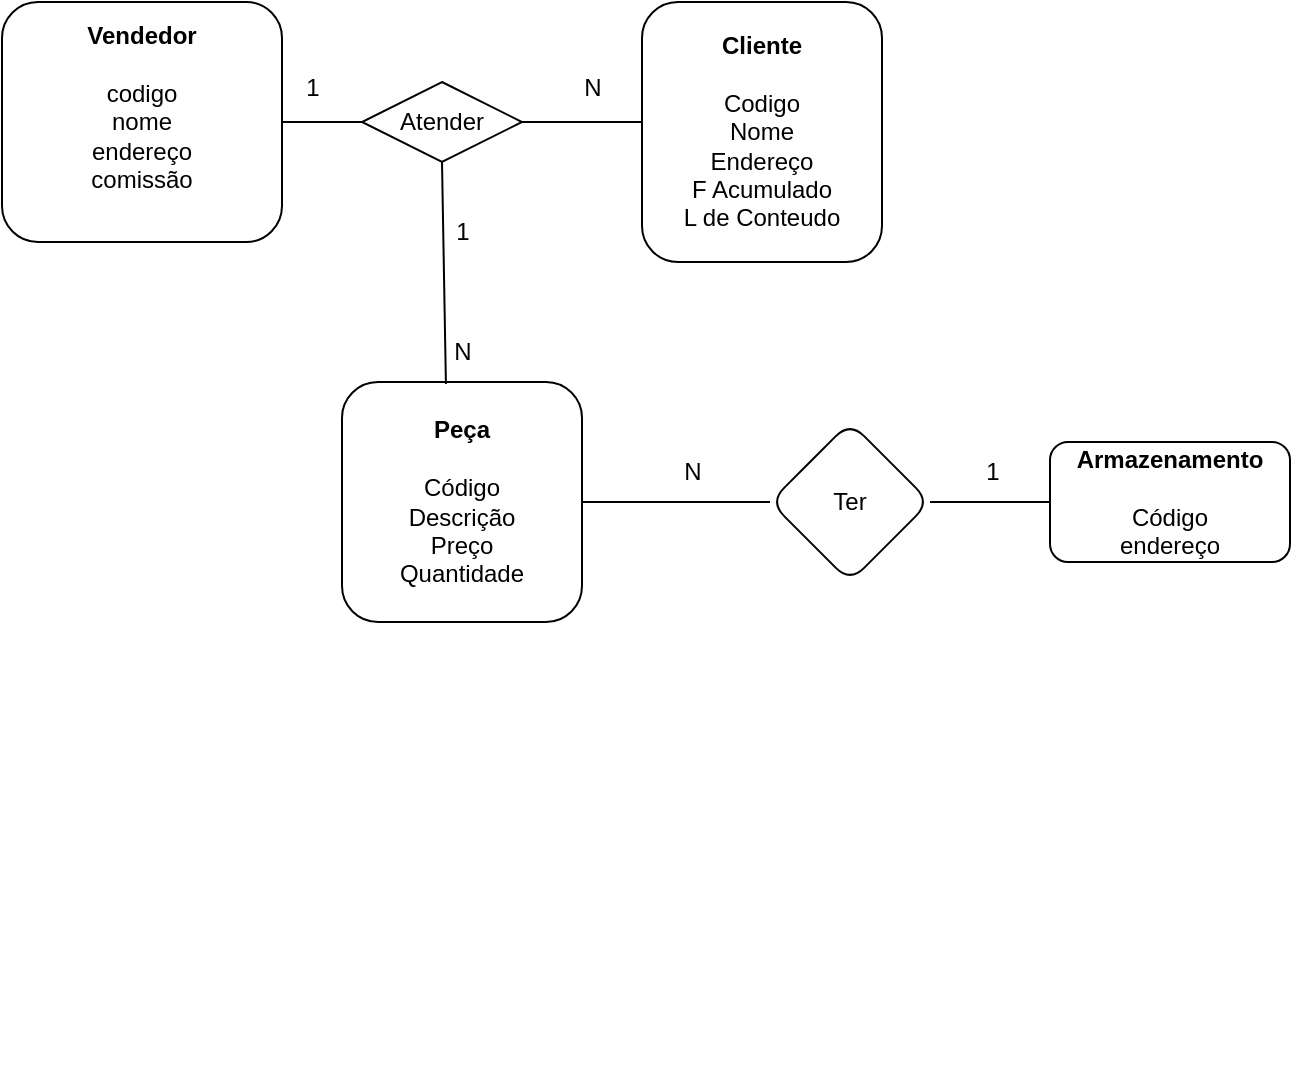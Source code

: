 <mxfile version="21.7.1" type="github">
  <diagram name="Página-1" id="tlx05CtD6t4nKpp1lsWZ">
    <mxGraphModel dx="1674" dy="767" grid="1" gridSize="10" guides="1" tooltips="1" connect="1" arrows="1" fold="1" page="1" pageScale="1" pageWidth="827" pageHeight="1169" math="0" shadow="0">
      <root>
        <mxCell id="0" />
        <mxCell id="1" parent="0" />
        <mxCell id="WyyBkXOLirh3etXSY0A9-4" value="&lt;div&gt;&lt;b&gt;Vendedor&lt;/b&gt;&lt;/div&gt;&lt;div&gt;&lt;br&gt;&lt;/div&gt;&lt;div&gt;codigo&lt;/div&gt;&lt;div&gt;nome&lt;/div&gt;&lt;div&gt;endereço&lt;/div&gt;&lt;div&gt;comissão&lt;br&gt;&lt;/div&gt;&lt;div&gt;&lt;br&gt;&lt;/div&gt;" style="rounded=1;whiteSpace=wrap;html=1;" parent="1" vertex="1">
          <mxGeometry x="190" y="160" width="140" height="120" as="geometry" />
        </mxCell>
        <mxCell id="WyyBkXOLirh3etXSY0A9-6" value="Atender" style="rhombus;whiteSpace=wrap;html=1;" parent="1" vertex="1">
          <mxGeometry x="370" y="200" width="80" height="40" as="geometry" />
        </mxCell>
        <mxCell id="WyyBkXOLirh3etXSY0A9-16" value="&lt;div&gt;&lt;b&gt;Cliente&lt;/b&gt;&lt;/div&gt;&lt;div&gt;&lt;br&gt;&lt;/div&gt;&lt;div&gt;Codigo&lt;/div&gt;&lt;div&gt;Nome&lt;/div&gt;&lt;div&gt;Endereço&lt;/div&gt;&lt;div&gt;F Acumulado&lt;/div&gt;&lt;div&gt;L de Conteudo&lt;br&gt;&lt;/div&gt;" style="rounded=1;whiteSpace=wrap;html=1;" parent="1" vertex="1">
          <mxGeometry x="510" y="160" width="120" height="130" as="geometry" />
        </mxCell>
        <mxCell id="WyyBkXOLirh3etXSY0A9-26" style="edgeStyle=orthogonalEdgeStyle;rounded=0;orthogonalLoop=1;jettySize=auto;html=1;exitX=0.5;exitY=1;exitDx=0;exitDy=0;" parent="1" edge="1">
          <mxGeometry relative="1" as="geometry">
            <mxPoint x="410" y="688" as="sourcePoint" />
            <mxPoint x="410" y="688" as="targetPoint" />
          </mxGeometry>
        </mxCell>
        <mxCell id="WyyBkXOLirh3etXSY0A9-30" style="edgeStyle=orthogonalEdgeStyle;rounded=0;orthogonalLoop=1;jettySize=auto;html=1;exitX=0.5;exitY=1;exitDx=0;exitDy=0;" parent="1" edge="1">
          <mxGeometry relative="1" as="geometry">
            <mxPoint x="410" y="688" as="sourcePoint" />
            <mxPoint x="410" y="688" as="targetPoint" />
          </mxGeometry>
        </mxCell>
        <mxCell id="WyyBkXOLirh3etXSY0A9-33" style="edgeStyle=orthogonalEdgeStyle;rounded=0;orthogonalLoop=1;jettySize=auto;html=1;exitX=0.5;exitY=1;exitDx=0;exitDy=0;" parent="1" edge="1">
          <mxGeometry relative="1" as="geometry">
            <mxPoint x="410" y="688" as="sourcePoint" />
            <mxPoint x="410" y="688" as="targetPoint" />
          </mxGeometry>
        </mxCell>
        <mxCell id="WyyBkXOLirh3etXSY0A9-35" value="&lt;div&gt;&lt;b&gt;Peça &lt;/b&gt;&lt;br&gt;&lt;/div&gt;&lt;div&gt;&lt;br&gt;&lt;/div&gt;&lt;div&gt;Código&lt;/div&gt;&lt;div&gt;Descrição&lt;/div&gt;&lt;div&gt;Preço&lt;/div&gt;&lt;div&gt;Quantidade&lt;br&gt;&lt;/div&gt;" style="rounded=1;whiteSpace=wrap;html=1;" parent="1" vertex="1">
          <mxGeometry x="360" y="350" width="120" height="120" as="geometry" />
        </mxCell>
        <mxCell id="0VX8GNFoNlM_amIT4pYe-2" value="Ter" style="rhombus;whiteSpace=wrap;html=1;rounded=1;" parent="1" vertex="1">
          <mxGeometry x="574" y="370" width="80" height="80" as="geometry" />
        </mxCell>
        <mxCell id="0VX8GNFoNlM_amIT4pYe-4" value="&lt;div&gt;&lt;b&gt;Armazenamento&lt;/b&gt;&lt;/div&gt;&lt;div&gt;&lt;br&gt;&lt;/div&gt;&lt;div&gt;Código&lt;/div&gt;&lt;div&gt;endereço&lt;br&gt;&lt;/div&gt;" style="whiteSpace=wrap;html=1;rounded=1;" parent="1" vertex="1">
          <mxGeometry x="714" y="380" width="120" height="60" as="geometry" />
        </mxCell>
        <mxCell id="fc-Yyg0KsU90s8uV8FDP-1" value="1" style="text;html=1;align=center;verticalAlign=middle;resizable=0;points=[];autosize=1;strokeColor=none;fillColor=none;" parent="1" vertex="1">
          <mxGeometry x="330" y="188" width="30" height="30" as="geometry" />
        </mxCell>
        <mxCell id="fc-Yyg0KsU90s8uV8FDP-2" value="" style="endArrow=none;html=1;rounded=0;exitX=1;exitY=0.5;exitDx=0;exitDy=0;entryX=0;entryY=0.5;entryDx=0;entryDy=0;" parent="1" source="0VX8GNFoNlM_amIT4pYe-2" target="0VX8GNFoNlM_amIT4pYe-4" edge="1">
          <mxGeometry width="50" height="50" relative="1" as="geometry">
            <mxPoint x="710" y="400" as="sourcePoint" />
            <mxPoint x="760" y="350" as="targetPoint" />
          </mxGeometry>
        </mxCell>
        <mxCell id="fc-Yyg0KsU90s8uV8FDP-3" value="" style="endArrow=none;html=1;rounded=0;exitX=0;exitY=0.5;exitDx=0;exitDy=0;entryX=1;entryY=0.5;entryDx=0;entryDy=0;" parent="1" source="0VX8GNFoNlM_amIT4pYe-2" target="WyyBkXOLirh3etXSY0A9-35" edge="1">
          <mxGeometry width="50" height="50" relative="1" as="geometry">
            <mxPoint x="710" y="400" as="sourcePoint" />
            <mxPoint x="760" y="350" as="targetPoint" />
          </mxGeometry>
        </mxCell>
        <mxCell id="fc-Yyg0KsU90s8uV8FDP-4" value="" style="endArrow=none;html=1;rounded=0;entryX=1;entryY=0.5;entryDx=0;entryDy=0;entryPerimeter=0;exitX=0;exitY=0.462;exitDx=0;exitDy=0;exitPerimeter=0;" parent="1" source="WyyBkXOLirh3etXSY0A9-16" target="WyyBkXOLirh3etXSY0A9-6" edge="1">
          <mxGeometry width="50" height="50" relative="1" as="geometry">
            <mxPoint x="710" y="400" as="sourcePoint" />
            <mxPoint x="760" y="350" as="targetPoint" />
          </mxGeometry>
        </mxCell>
        <mxCell id="fc-Yyg0KsU90s8uV8FDP-6" value="" style="endArrow=none;html=1;rounded=0;entryX=1;entryY=0.5;entryDx=0;entryDy=0;exitX=0;exitY=0.5;exitDx=0;exitDy=0;" parent="1" source="WyyBkXOLirh3etXSY0A9-6" target="WyyBkXOLirh3etXSY0A9-4" edge="1">
          <mxGeometry width="50" height="50" relative="1" as="geometry">
            <mxPoint x="710" y="400" as="sourcePoint" />
            <mxPoint x="760" y="350" as="targetPoint" />
          </mxGeometry>
        </mxCell>
        <mxCell id="fc-Yyg0KsU90s8uV8FDP-8" value="" style="endArrow=none;html=1;rounded=0;exitX=0.5;exitY=1;exitDx=0;exitDy=0;entryX=0.433;entryY=0.008;entryDx=0;entryDy=0;entryPerimeter=0;" parent="1" source="WyyBkXOLirh3etXSY0A9-6" target="WyyBkXOLirh3etXSY0A9-35" edge="1">
          <mxGeometry width="50" height="50" relative="1" as="geometry">
            <mxPoint x="710" y="400" as="sourcePoint" />
            <mxPoint x="760" y="350" as="targetPoint" />
          </mxGeometry>
        </mxCell>
        <mxCell id="fc-Yyg0KsU90s8uV8FDP-9" value="N" style="text;html=1;align=center;verticalAlign=middle;resizable=0;points=[];autosize=1;strokeColor=none;fillColor=none;" parent="1" vertex="1">
          <mxGeometry x="470" y="188" width="30" height="30" as="geometry" />
        </mxCell>
        <mxCell id="fc-Yyg0KsU90s8uV8FDP-10" value="1" style="text;html=1;align=center;verticalAlign=middle;resizable=0;points=[];autosize=1;strokeColor=none;fillColor=none;" parent="1" vertex="1">
          <mxGeometry x="405" y="260" width="30" height="30" as="geometry" />
        </mxCell>
        <mxCell id="fc-Yyg0KsU90s8uV8FDP-11" value="N" style="text;html=1;align=center;verticalAlign=middle;resizable=0;points=[];autosize=1;strokeColor=none;fillColor=none;" parent="1" vertex="1">
          <mxGeometry x="405" y="320" width="30" height="30" as="geometry" />
        </mxCell>
        <mxCell id="fc-Yyg0KsU90s8uV8FDP-12" value="N" style="text;html=1;align=center;verticalAlign=middle;resizable=0;points=[];autosize=1;strokeColor=none;fillColor=none;" parent="1" vertex="1">
          <mxGeometry x="520" y="380" width="30" height="30" as="geometry" />
        </mxCell>
        <mxCell id="fc-Yyg0KsU90s8uV8FDP-13" value="1" style="text;html=1;align=center;verticalAlign=middle;resizable=0;points=[];autosize=1;strokeColor=none;fillColor=none;" parent="1" vertex="1">
          <mxGeometry x="670" y="380" width="30" height="30" as="geometry" />
        </mxCell>
      </root>
    </mxGraphModel>
  </diagram>
</mxfile>

